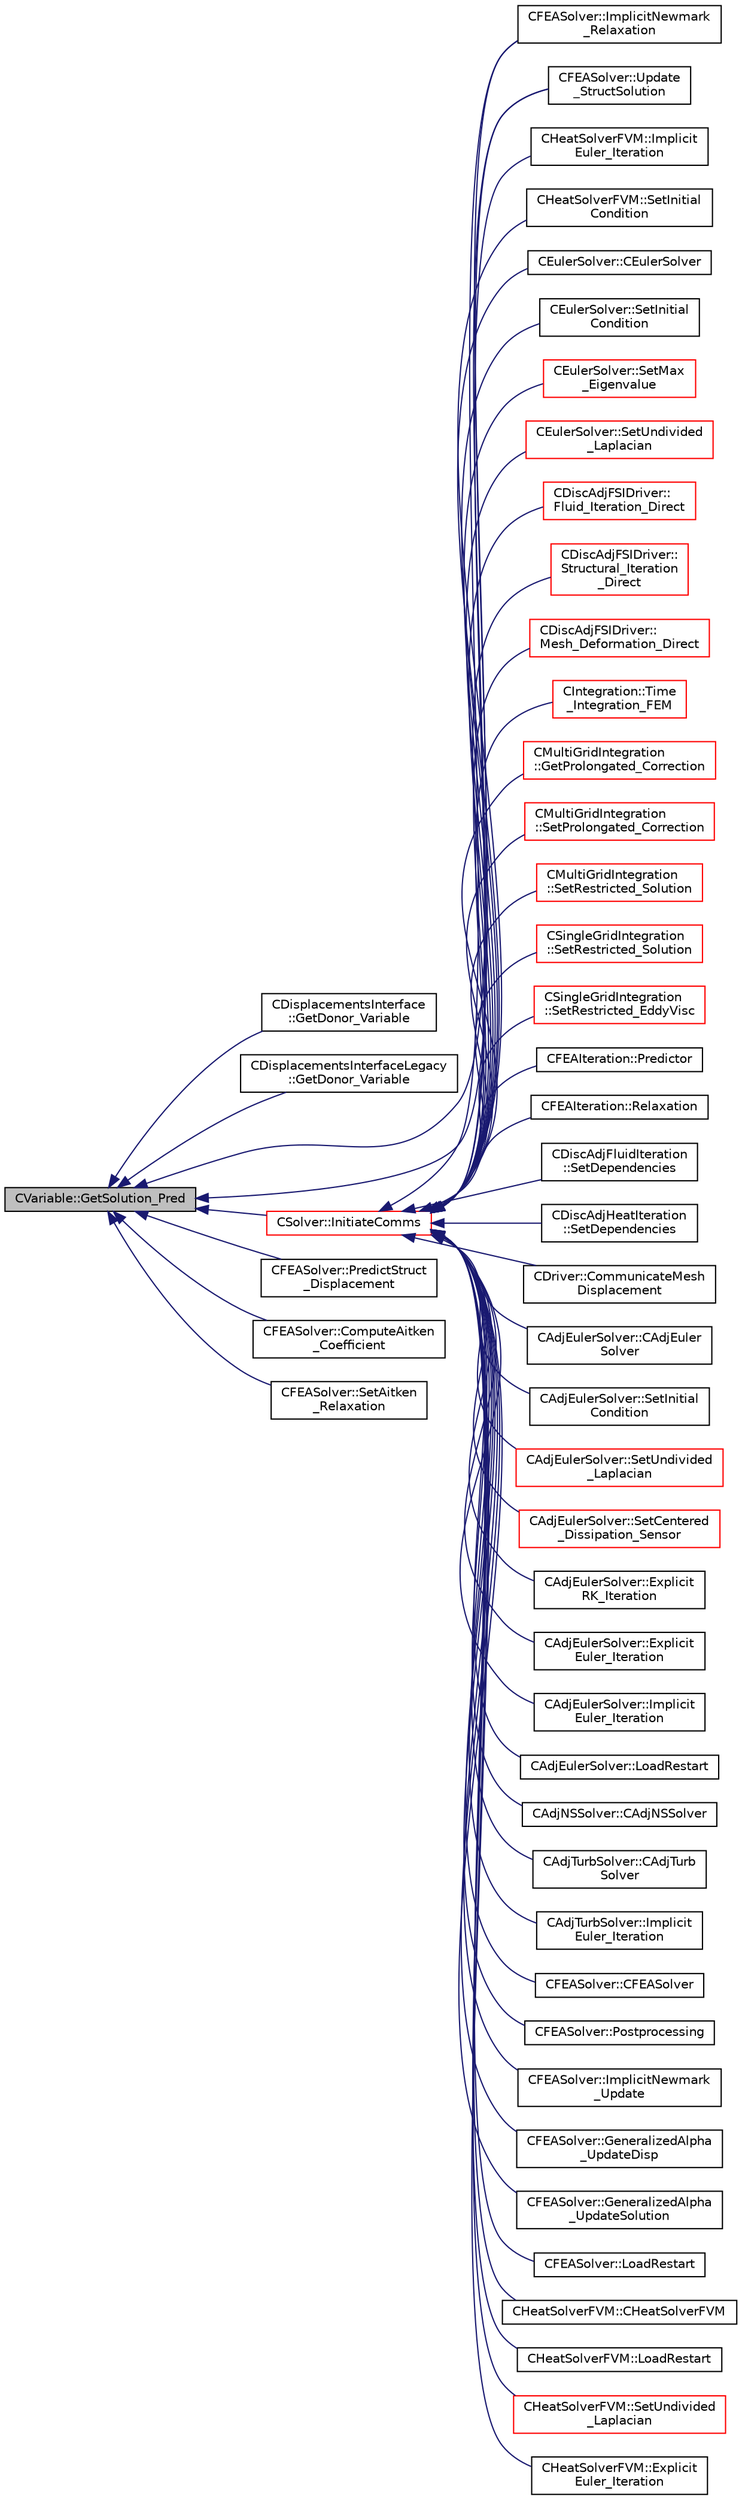 digraph "CVariable::GetSolution_Pred"
{
  edge [fontname="Helvetica",fontsize="10",labelfontname="Helvetica",labelfontsize="10"];
  node [fontname="Helvetica",fontsize="10",shape=record];
  rankdir="LR";
  Node2980 [label="CVariable::GetSolution_Pred",height=0.2,width=0.4,color="black", fillcolor="grey75", style="filled", fontcolor="black"];
  Node2980 -> Node2981 [dir="back",color="midnightblue",fontsize="10",style="solid",fontname="Helvetica"];
  Node2981 [label="CDisplacementsInterface\l::GetDonor_Variable",height=0.2,width=0.4,color="black", fillcolor="white", style="filled",URL="$class_c_displacements_interface.html#ace23efbf65be3048e439600c39aeb6e3",tooltip="Retrieve the variable that will be sent from donor mesh to target mesh. "];
  Node2980 -> Node2982 [dir="back",color="midnightblue",fontsize="10",style="solid",fontname="Helvetica"];
  Node2982 [label="CDisplacementsInterfaceLegacy\l::GetDonor_Variable",height=0.2,width=0.4,color="black", fillcolor="white", style="filled",URL="$class_c_displacements_interface_legacy.html#a9da6a8cea2a1e904d7bdbdbb8c5651fb",tooltip="Retrieve the variable that will be sent from donor mesh to target mesh. "];
  Node2980 -> Node2983 [dir="back",color="midnightblue",fontsize="10",style="solid",fontname="Helvetica"];
  Node2983 [label="CFEASolver::ImplicitNewmark\l_Relaxation",height=0.2,width=0.4,color="black", fillcolor="white", style="filled",URL="$class_c_f_e_a_solver.html#afc818eebdc8cd168090a1abd5764425f",tooltip="A virtual member. "];
  Node2980 -> Node2984 [dir="back",color="midnightblue",fontsize="10",style="solid",fontname="Helvetica"];
  Node2984 [label="CFEASolver::PredictStruct\l_Displacement",height=0.2,width=0.4,color="black", fillcolor="white", style="filled",URL="$class_c_f_e_a_solver.html#ab8b79fc37aa3049aff044a2258a6731a",tooltip="Predictor for structural displacements based on previous iterations. "];
  Node2980 -> Node2985 [dir="back",color="midnightblue",fontsize="10",style="solid",fontname="Helvetica"];
  Node2985 [label="CFEASolver::ComputeAitken\l_Coefficient",height=0.2,width=0.4,color="black", fillcolor="white", style="filled",URL="$class_c_f_e_a_solver.html#acd4cf27002608bdb084324e0077fb1fb",tooltip="Computation of Aitken&#39;s coefficient. "];
  Node2980 -> Node2986 [dir="back",color="midnightblue",fontsize="10",style="solid",fontname="Helvetica"];
  Node2986 [label="CFEASolver::SetAitken\l_Relaxation",height=0.2,width=0.4,color="black", fillcolor="white", style="filled",URL="$class_c_f_e_a_solver.html#a470f19d181ea34a811f82c309d261244",tooltip="Aitken&#39;s relaxation of the solution. "];
  Node2980 -> Node2987 [dir="back",color="midnightblue",fontsize="10",style="solid",fontname="Helvetica"];
  Node2987 [label="CFEASolver::Update\l_StructSolution",height=0.2,width=0.4,color="black", fillcolor="white", style="filled",URL="$class_c_f_e_a_solver.html#a564968575d62fc76612e8be5804652bd",tooltip="Aitken&#39;s relaxation of the solution. "];
  Node2980 -> Node2988 [dir="back",color="midnightblue",fontsize="10",style="solid",fontname="Helvetica"];
  Node2988 [label="CSolver::InitiateComms",height=0.2,width=0.4,color="red", fillcolor="white", style="filled",URL="$class_c_solver.html#a68ef94bc50683bd1f1d750b4a8cb7351",tooltip="Routine to load a solver quantity into the data structures for MPI point-to-point communication and t..."];
  Node2988 -> Node2989 [dir="back",color="midnightblue",fontsize="10",style="solid",fontname="Helvetica"];
  Node2989 [label="CDiscAdjFSIDriver::\lFluid_Iteration_Direct",height=0.2,width=0.4,color="red", fillcolor="white", style="filled",URL="$class_c_disc_adj_f_s_i_driver.html#aade7f9d8b7f7f1ddccfdc62d3b1fdaa8",tooltip="Run a direct flow iteration. "];
  Node2988 -> Node2994 [dir="back",color="midnightblue",fontsize="10",style="solid",fontname="Helvetica"];
  Node2994 [label="CDiscAdjFSIDriver::\lStructural_Iteration\l_Direct",height=0.2,width=0.4,color="red", fillcolor="white", style="filled",URL="$class_c_disc_adj_f_s_i_driver.html#aef8192d6dd5451f1e496e9847c2c5c65",tooltip="Run a direct structural iteration. "];
  Node2988 -> Node2995 [dir="back",color="midnightblue",fontsize="10",style="solid",fontname="Helvetica"];
  Node2995 [label="CDiscAdjFSIDriver::\lMesh_Deformation_Direct",height=0.2,width=0.4,color="red", fillcolor="white", style="filled",URL="$class_c_disc_adj_f_s_i_driver.html#ad683500d6b3773af342165b1b18f5c59",tooltip="Run a direct mesh deformation. "];
  Node2988 -> Node2996 [dir="back",color="midnightblue",fontsize="10",style="solid",fontname="Helvetica"];
  Node2996 [label="CIntegration::Time\l_Integration_FEM",height=0.2,width=0.4,color="red", fillcolor="white", style="filled",URL="$class_c_integration.html#a4ac7acdec8fdf941a4efc90b3f82a68c",tooltip="Do the time integration (explicit or implicit) of the numerical system on a FEM framework. "];
  Node2988 -> Node2998 [dir="back",color="midnightblue",fontsize="10",style="solid",fontname="Helvetica"];
  Node2998 [label="CMultiGridIntegration\l::GetProlongated_Correction",height=0.2,width=0.4,color="red", fillcolor="white", style="filled",URL="$class_c_multi_grid_integration.html#a29bf9a6e27f43e6b71704d05105a648d",tooltip="Compute the fine grid correction from the coarse solution. "];
  Node2988 -> Node3001 [dir="back",color="midnightblue",fontsize="10",style="solid",fontname="Helvetica"];
  Node3001 [label="CMultiGridIntegration\l::SetProlongated_Correction",height=0.2,width=0.4,color="red", fillcolor="white", style="filled",URL="$class_c_multi_grid_integration.html#a5d0d450972f5c004596b3f0abdae3015",tooltip="Set the value of the corrected fine grid solution. "];
  Node2988 -> Node3002 [dir="back",color="midnightblue",fontsize="10",style="solid",fontname="Helvetica"];
  Node3002 [label="CMultiGridIntegration\l::SetRestricted_Solution",height=0.2,width=0.4,color="red", fillcolor="white", style="filled",URL="$class_c_multi_grid_integration.html#a57c0f097c58c1d36ef8156b91350fd60",tooltip="Restrict solution from fine grid to a coarse grid. "];
  Node2988 -> Node3003 [dir="back",color="midnightblue",fontsize="10",style="solid",fontname="Helvetica"];
  Node3003 [label="CSingleGridIntegration\l::SetRestricted_Solution",height=0.2,width=0.4,color="red", fillcolor="white", style="filled",URL="$class_c_single_grid_integration.html#a035bbc4f261b680a4a651aa0af69437b",tooltip="Restrict solution from fine grid to a coarse grid. "];
  Node2988 -> Node3005 [dir="back",color="midnightblue",fontsize="10",style="solid",fontname="Helvetica"];
  Node3005 [label="CSingleGridIntegration\l::SetRestricted_EddyVisc",height=0.2,width=0.4,color="red", fillcolor="white", style="filled",URL="$class_c_single_grid_integration.html#ae875067fdaf103c36391ea21343e1731",tooltip="Restrict solution from fine grid to a coarse grid. "];
  Node2988 -> Node3006 [dir="back",color="midnightblue",fontsize="10",style="solid",fontname="Helvetica"];
  Node3006 [label="CFEAIteration::Predictor",height=0.2,width=0.4,color="black", fillcolor="white", style="filled",URL="$class_c_f_e_a_iteration.html#a00a378c1b0d9b95b250e208bcf1f420e",tooltip="Predictor. "];
  Node2988 -> Node3007 [dir="back",color="midnightblue",fontsize="10",style="solid",fontname="Helvetica"];
  Node3007 [label="CFEAIteration::Relaxation",height=0.2,width=0.4,color="black", fillcolor="white", style="filled",URL="$class_c_f_e_a_iteration.html#a840bd377c7050c57cb5f81799669b59f",tooltip="Relaxation. "];
  Node2988 -> Node3008 [dir="back",color="midnightblue",fontsize="10",style="solid",fontname="Helvetica"];
  Node3008 [label="CDiscAdjFluidIteration\l::SetDependencies",height=0.2,width=0.4,color="black", fillcolor="white", style="filled",URL="$class_c_disc_adj_fluid_iteration.html#aad302b77466b001d380ca8766ba8d85c",tooltip="Compute necessary variables that depend on the conservative variables or the mesh node positions (e..."];
  Node2988 -> Node3009 [dir="back",color="midnightblue",fontsize="10",style="solid",fontname="Helvetica"];
  Node3009 [label="CDiscAdjHeatIteration\l::SetDependencies",height=0.2,width=0.4,color="black", fillcolor="white", style="filled",URL="$class_c_disc_adj_heat_iteration.html#a8098b35364d0a2a7b1fa31850714e359",tooltip="Compute necessary variables that depend on the conservative variables or the mesh node positions (e..."];
  Node2988 -> Node3010 [dir="back",color="midnightblue",fontsize="10",style="solid",fontname="Helvetica"];
  Node3010 [label="CDriver::CommunicateMesh\lDisplacement",height=0.2,width=0.4,color="black", fillcolor="white", style="filled",URL="$class_c_driver.html#ab7774dbeec50826a830714585aa45740",tooltip="Communicate the boundary mesh displacements in a python call. "];
  Node2988 -> Node3011 [dir="back",color="midnightblue",fontsize="10",style="solid",fontname="Helvetica"];
  Node3011 [label="CAdjEulerSolver::CAdjEuler\lSolver",height=0.2,width=0.4,color="black", fillcolor="white", style="filled",URL="$class_c_adj_euler_solver.html#a0a739888df9436d4707665d152a7af1a"];
  Node2988 -> Node3012 [dir="back",color="midnightblue",fontsize="10",style="solid",fontname="Helvetica"];
  Node3012 [label="CAdjEulerSolver::SetInitial\lCondition",height=0.2,width=0.4,color="black", fillcolor="white", style="filled",URL="$class_c_adj_euler_solver.html#a9b83036ab8c37a1b24350704dcfeaeb3",tooltip="Set the initial condition for the Euler Equations. "];
  Node2988 -> Node3013 [dir="back",color="midnightblue",fontsize="10",style="solid",fontname="Helvetica"];
  Node3013 [label="CAdjEulerSolver::SetUndivided\l_Laplacian",height=0.2,width=0.4,color="red", fillcolor="white", style="filled",URL="$class_c_adj_euler_solver.html#a1872318f659d74b4e12d669095ee57b5",tooltip="Compute the undivided laplacian for the adjoint solution. "];
  Node2988 -> Node3016 [dir="back",color="midnightblue",fontsize="10",style="solid",fontname="Helvetica"];
  Node3016 [label="CAdjEulerSolver::SetCentered\l_Dissipation_Sensor",height=0.2,width=0.4,color="red", fillcolor="white", style="filled",URL="$class_c_adj_euler_solver.html#af1b72ed76900f821d2f51942cb4252db",tooltip="Compute the sensor for higher order dissipation control in rotating problems. "];
  Node2988 -> Node3017 [dir="back",color="midnightblue",fontsize="10",style="solid",fontname="Helvetica"];
  Node3017 [label="CAdjEulerSolver::Explicit\lRK_Iteration",height=0.2,width=0.4,color="black", fillcolor="white", style="filled",URL="$class_c_adj_euler_solver.html#a83de159f4bd062c776f07d087414a9cf",tooltip="Update the solution using a Runge-Kutta strategy. "];
  Node2988 -> Node3018 [dir="back",color="midnightblue",fontsize="10",style="solid",fontname="Helvetica"];
  Node3018 [label="CAdjEulerSolver::Explicit\lEuler_Iteration",height=0.2,width=0.4,color="black", fillcolor="white", style="filled",URL="$class_c_adj_euler_solver.html#a2863f1ed56105b595204ac31b3dab66b",tooltip="Update the solution using a explicit Euler scheme. "];
  Node2988 -> Node3019 [dir="back",color="midnightblue",fontsize="10",style="solid",fontname="Helvetica"];
  Node3019 [label="CAdjEulerSolver::Implicit\lEuler_Iteration",height=0.2,width=0.4,color="black", fillcolor="white", style="filled",URL="$class_c_adj_euler_solver.html#af64f459bce9498b1d19d8a645d0bc2c3",tooltip="Update the solution using an implicit solver. "];
  Node2988 -> Node3020 [dir="back",color="midnightblue",fontsize="10",style="solid",fontname="Helvetica"];
  Node3020 [label="CAdjEulerSolver::LoadRestart",height=0.2,width=0.4,color="black", fillcolor="white", style="filled",URL="$class_c_adj_euler_solver.html#acaf1ae2d6c07b492ab1eeca389881731",tooltip="Load a solution from a restart file. "];
  Node2988 -> Node3021 [dir="back",color="midnightblue",fontsize="10",style="solid",fontname="Helvetica"];
  Node3021 [label="CAdjNSSolver::CAdjNSSolver",height=0.2,width=0.4,color="black", fillcolor="white", style="filled",URL="$class_c_adj_n_s_solver.html#a323f1dc7c0b9fe00d1911eeeea365d46"];
  Node2988 -> Node3022 [dir="back",color="midnightblue",fontsize="10",style="solid",fontname="Helvetica"];
  Node3022 [label="CAdjTurbSolver::CAdjTurb\lSolver",height=0.2,width=0.4,color="black", fillcolor="white", style="filled",URL="$class_c_adj_turb_solver.html#a621bdae0b081f25a67425cc037cd90a2"];
  Node2988 -> Node3023 [dir="back",color="midnightblue",fontsize="10",style="solid",fontname="Helvetica"];
  Node3023 [label="CAdjTurbSolver::Implicit\lEuler_Iteration",height=0.2,width=0.4,color="black", fillcolor="white", style="filled",URL="$class_c_adj_turb_solver.html#a2c2657818c6ecfb7984c70bf079accd3",tooltip="Update the solution using an implicit solver. "];
  Node2988 -> Node3024 [dir="back",color="midnightblue",fontsize="10",style="solid",fontname="Helvetica"];
  Node3024 [label="CFEASolver::CFEASolver",height=0.2,width=0.4,color="black", fillcolor="white", style="filled",URL="$class_c_f_e_a_solver.html#a1d4c7d17d9c7143d3079fc78fae1599d"];
  Node2988 -> Node3025 [dir="back",color="midnightblue",fontsize="10",style="solid",fontname="Helvetica"];
  Node3025 [label="CFEASolver::Postprocessing",height=0.2,width=0.4,color="black", fillcolor="white", style="filled",URL="$class_c_f_e_a_solver.html#a582bf776db03d18a985936fff4c16644",tooltip="Postprocessing. "];
  Node2988 -> Node3026 [dir="back",color="midnightblue",fontsize="10",style="solid",fontname="Helvetica"];
  Node3026 [label="CFEASolver::ImplicitNewmark\l_Update",height=0.2,width=0.4,color="black", fillcolor="white", style="filled",URL="$class_c_f_e_a_solver.html#ae2afb9595361d9ead55f76ae5d89df02",tooltip="Update the solution using an implicit Newmark solver. "];
  Node2988 -> Node2983 [dir="back",color="midnightblue",fontsize="10",style="solid",fontname="Helvetica"];
  Node2988 -> Node3027 [dir="back",color="midnightblue",fontsize="10",style="solid",fontname="Helvetica"];
  Node3027 [label="CFEASolver::GeneralizedAlpha\l_UpdateDisp",height=0.2,width=0.4,color="black", fillcolor="white", style="filled",URL="$class_c_f_e_a_solver.html#afe622d2f1e07a01baeaebc52cb7fcd45",tooltip="Update the solution using an implicit Generalized Alpha solver. "];
  Node2988 -> Node3028 [dir="back",color="midnightblue",fontsize="10",style="solid",fontname="Helvetica"];
  Node3028 [label="CFEASolver::GeneralizedAlpha\l_UpdateSolution",height=0.2,width=0.4,color="black", fillcolor="white", style="filled",URL="$class_c_f_e_a_solver.html#ae2bac89cd2c2b5c052f21b1815ce0348",tooltip="Update the solution using an implicit Generalized Alpha solver. "];
  Node2988 -> Node2987 [dir="back",color="midnightblue",fontsize="10",style="solid",fontname="Helvetica"];
  Node2988 -> Node3029 [dir="back",color="midnightblue",fontsize="10",style="solid",fontname="Helvetica"];
  Node3029 [label="CFEASolver::LoadRestart",height=0.2,width=0.4,color="black", fillcolor="white", style="filled",URL="$class_c_f_e_a_solver.html#a5f70ded742a6204f439628d029ac294a",tooltip="Load a solution from a restart file. "];
  Node2988 -> Node3030 [dir="back",color="midnightblue",fontsize="10",style="solid",fontname="Helvetica"];
  Node3030 [label="CHeatSolverFVM::CHeatSolverFVM",height=0.2,width=0.4,color="black", fillcolor="white", style="filled",URL="$class_c_heat_solver_f_v_m.html#a42af03c3f465c905fbc3ecbee398f5be",tooltip="Constructor of the class. "];
  Node2988 -> Node3031 [dir="back",color="midnightblue",fontsize="10",style="solid",fontname="Helvetica"];
  Node3031 [label="CHeatSolverFVM::LoadRestart",height=0.2,width=0.4,color="black", fillcolor="white", style="filled",URL="$class_c_heat_solver_f_v_m.html#a206fdd2ca3b6c1a050945a07dc38bd80",tooltip="Load a solution from a restart file. "];
  Node2988 -> Node3032 [dir="back",color="midnightblue",fontsize="10",style="solid",fontname="Helvetica"];
  Node3032 [label="CHeatSolverFVM::SetUndivided\l_Laplacian",height=0.2,width=0.4,color="red", fillcolor="white", style="filled",URL="$class_c_heat_solver_f_v_m.html#a62fe1f80d82f024d872943869e2fef83",tooltip="Compute the undivided laplacian for the solution. "];
  Node2988 -> Node3034 [dir="back",color="midnightblue",fontsize="10",style="solid",fontname="Helvetica"];
  Node3034 [label="CHeatSolverFVM::Explicit\lEuler_Iteration",height=0.2,width=0.4,color="black", fillcolor="white", style="filled",URL="$class_c_heat_solver_f_v_m.html#ac72e3e231d74967d368bf1cb7345535a",tooltip="Update the solution using an explicit solver. "];
  Node2988 -> Node3035 [dir="back",color="midnightblue",fontsize="10",style="solid",fontname="Helvetica"];
  Node3035 [label="CHeatSolverFVM::Implicit\lEuler_Iteration",height=0.2,width=0.4,color="black", fillcolor="white", style="filled",URL="$class_c_heat_solver_f_v_m.html#a604f660ae9da06eae59363f83a98843e",tooltip="Update the solution using an implicit solver. "];
  Node2988 -> Node3036 [dir="back",color="midnightblue",fontsize="10",style="solid",fontname="Helvetica"];
  Node3036 [label="CHeatSolverFVM::SetInitial\lCondition",height=0.2,width=0.4,color="black", fillcolor="white", style="filled",URL="$class_c_heat_solver_f_v_m.html#ad7abcac73bd5dbcaea0bb053a24fd571",tooltip="Set the initial condition for the FEM structural problem. "];
  Node2988 -> Node3037 [dir="back",color="midnightblue",fontsize="10",style="solid",fontname="Helvetica"];
  Node3037 [label="CEulerSolver::CEulerSolver",height=0.2,width=0.4,color="black", fillcolor="white", style="filled",URL="$class_c_euler_solver.html#ae1e74218b4e943111b100d7ddcbd4db9"];
  Node2988 -> Node3038 [dir="back",color="midnightblue",fontsize="10",style="solid",fontname="Helvetica"];
  Node3038 [label="CEulerSolver::SetInitial\lCondition",height=0.2,width=0.4,color="black", fillcolor="white", style="filled",URL="$class_c_euler_solver.html#acd432e102632a115b8a1821f58b21340",tooltip="Set the initial condition for the Euler Equations. "];
  Node2988 -> Node3039 [dir="back",color="midnightblue",fontsize="10",style="solid",fontname="Helvetica"];
  Node3039 [label="CEulerSolver::SetMax\l_Eigenvalue",height=0.2,width=0.4,color="red", fillcolor="white", style="filled",URL="$class_c_euler_solver.html#a76f7fdf349ae41c6f0cf4df82b571fb1",tooltip="Compute the max eigenvalue. "];
  Node2988 -> Node3042 [dir="back",color="midnightblue",fontsize="10",style="solid",fontname="Helvetica"];
  Node3042 [label="CEulerSolver::SetUndivided\l_Laplacian",height=0.2,width=0.4,color="red", fillcolor="white", style="filled",URL="$class_c_euler_solver.html#adc7c82a25b8be22b16b5452c1992744f",tooltip="Compute the undivided laplacian for the solution, except the energy equation. "];
}
